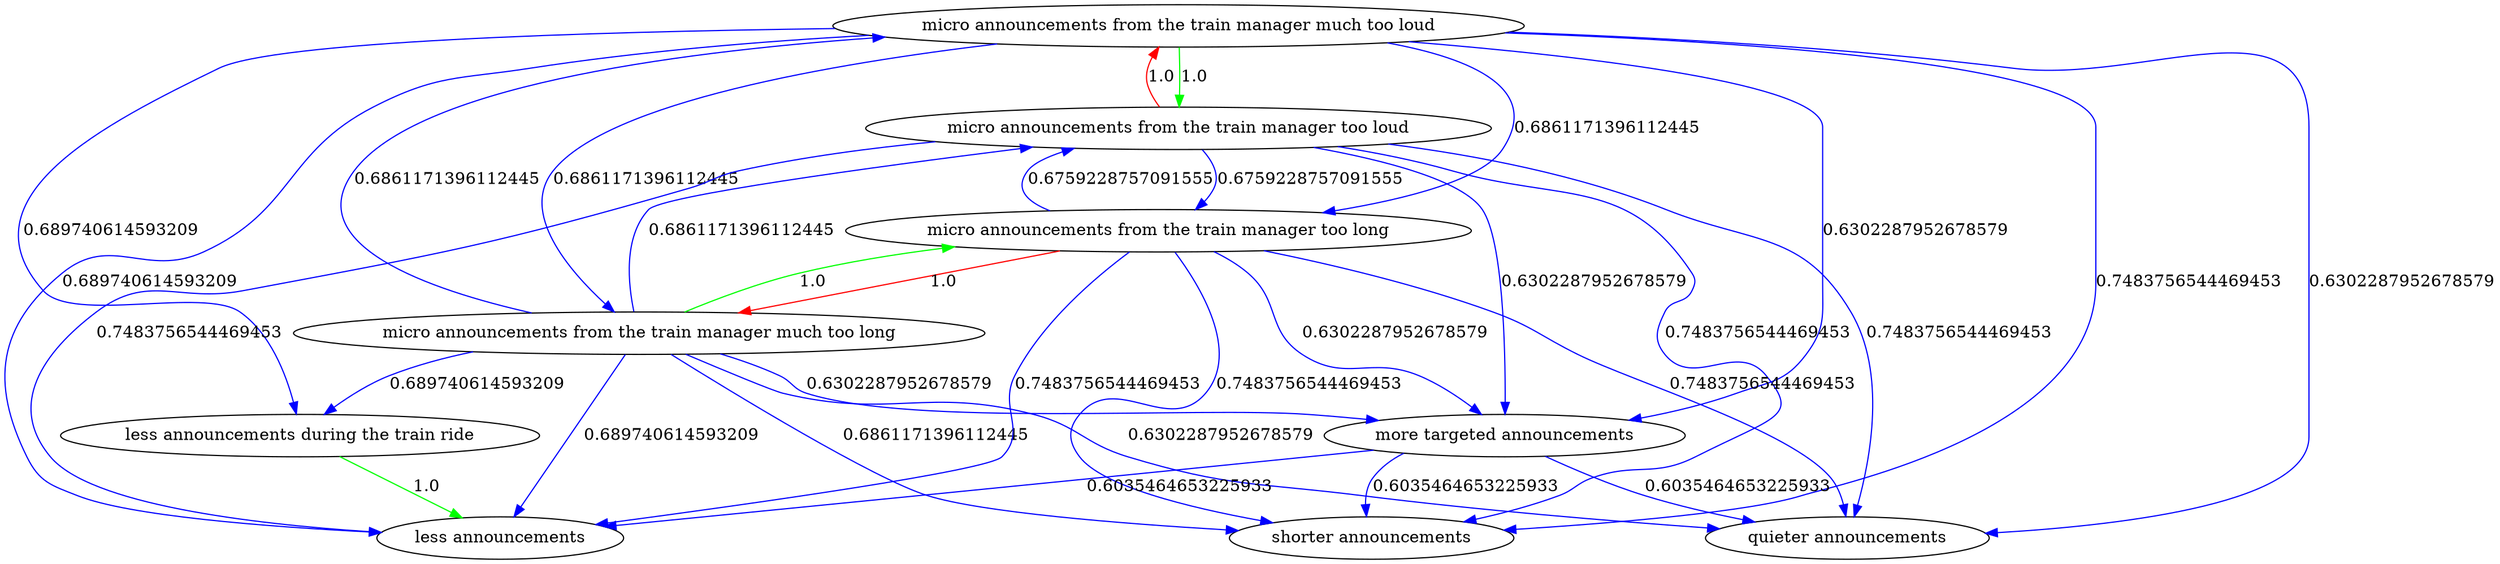 digraph rawGraph {
"less announcements during the train ride";"less announcements";"micro announcements from the train manager much too loud";"micro announcements from the train manager too loud";"micro announcements from the train manager much too long";"micro announcements from the train manager too long";"more targeted announcements";"quieter announcements";"shorter announcements";"less announcements during the train ride" -> "less announcements" [label=1.0] [color=green]
"micro announcements from the train manager much too loud" -> "micro announcements from the train manager too loud" [label=1.0] [color=green]
"micro announcements from the train manager too loud" -> "micro announcements from the train manager much too loud" [label=1.0] [color=red]
"micro announcements from the train manager too loud" -> "less announcements" [label=0.7483756544469453] [color=blue]
"micro announcements from the train manager much too loud" -> "less announcements during the train ride" [label=0.689740614593209] [color=blue]
"micro announcements from the train manager much too loud" -> "less announcements" [label=0.689740614593209] [color=blue]
"micro announcements from the train manager much too long" -> "micro announcements from the train manager too long" [label=1.0] [color=green]
"micro announcements from the train manager too long" -> "micro announcements from the train manager much too long" [label=1.0] [color=red]
"micro announcements from the train manager too long" -> "less announcements" [label=0.7483756544469453] [color=blue]
"micro announcements from the train manager much too long" -> "less announcements during the train ride" [label=0.689740614593209] [color=blue]
"micro announcements from the train manager too long" -> "micro announcements from the train manager too loud" [label=0.6759228757091555] [color=blue]
"micro announcements from the train manager too loud" -> "micro announcements from the train manager too long" [label=0.6759228757091555] [color=blue]
"micro announcements from the train manager much too loud" -> "micro announcements from the train manager much too long" [label=0.6861171396112445] [color=blue]
"micro announcements from the train manager much too long" -> "micro announcements from the train manager much too loud" [label=0.6861171396112445] [color=blue]
"micro announcements from the train manager much too loud" -> "micro announcements from the train manager too long" [label=0.6861171396112445] [color=blue]
"micro announcements from the train manager much too long" -> "less announcements" [label=0.689740614593209] [color=blue]
"micro announcements from the train manager much too long" -> "micro announcements from the train manager too loud" [label=0.6861171396112445] [color=blue]
"more targeted announcements" -> "less announcements" [label=0.6035464653225933] [color=blue]
"micro announcements from the train manager too loud" -> "more targeted announcements" [label=0.6302287952678579] [color=blue]
"micro announcements from the train manager too long" -> "more targeted announcements" [label=0.6302287952678579] [color=blue]
"micro announcements from the train manager much too loud" -> "more targeted announcements" [label=0.6302287952678579] [color=blue]
"micro announcements from the train manager much too long" -> "more targeted announcements" [label=0.6302287952678579] [color=blue]
"micro announcements from the train manager too loud" -> "quieter announcements" [label=0.7483756544469453] [color=blue]
"more targeted announcements" -> "quieter announcements" [label=0.6035464653225933] [color=blue]
"micro announcements from the train manager too long" -> "quieter announcements" [label=0.7483756544469453] [color=blue]
"micro announcements from the train manager much too loud" -> "quieter announcements" [label=0.6302287952678579] [color=blue]
"micro announcements from the train manager much too long" -> "quieter announcements" [label=0.6302287952678579] [color=blue]
"micro announcements from the train manager too loud" -> "shorter announcements" [label=0.7483756544469453] [color=blue]
"more targeted announcements" -> "shorter announcements" [label=0.6035464653225933] [color=blue]
"micro announcements from the train manager too long" -> "shorter announcements" [label=0.7483756544469453] [color=blue]
"micro announcements from the train manager much too loud" -> "shorter announcements" [label=0.7483756544469453] [color=blue]
"micro announcements from the train manager much too long" -> "shorter announcements" [label=0.6861171396112445] [color=blue]
}